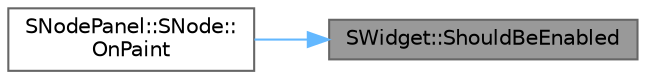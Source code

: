 digraph "SWidget::ShouldBeEnabled"
{
 // INTERACTIVE_SVG=YES
 // LATEX_PDF_SIZE
  bgcolor="transparent";
  edge [fontname=Helvetica,fontsize=10,labelfontname=Helvetica,labelfontsize=10];
  node [fontname=Helvetica,fontsize=10,shape=box,height=0.2,width=0.4];
  rankdir="RL";
  Node1 [id="Node000001",label="SWidget::ShouldBeEnabled",height=0.2,width=0.4,color="gray40", fillcolor="grey60", style="filled", fontcolor="black",tooltip="Determines if this widget should be enabled."];
  Node1 -> Node2 [id="edge1_Node000001_Node000002",dir="back",color="steelblue1",style="solid",tooltip=" "];
  Node2 [id="Node000002",label="SNodePanel::SNode::\lOnPaint",height=0.2,width=0.4,color="grey40", fillcolor="white", style="filled",URL="$dd/d6c/classSNodePanel_1_1SNode.html#ab05ceb5d27fb17bf659105f102fd3b99",tooltip="The widget should respond by populating the OutDrawElements array with FDrawElements that represent i..."];
}
